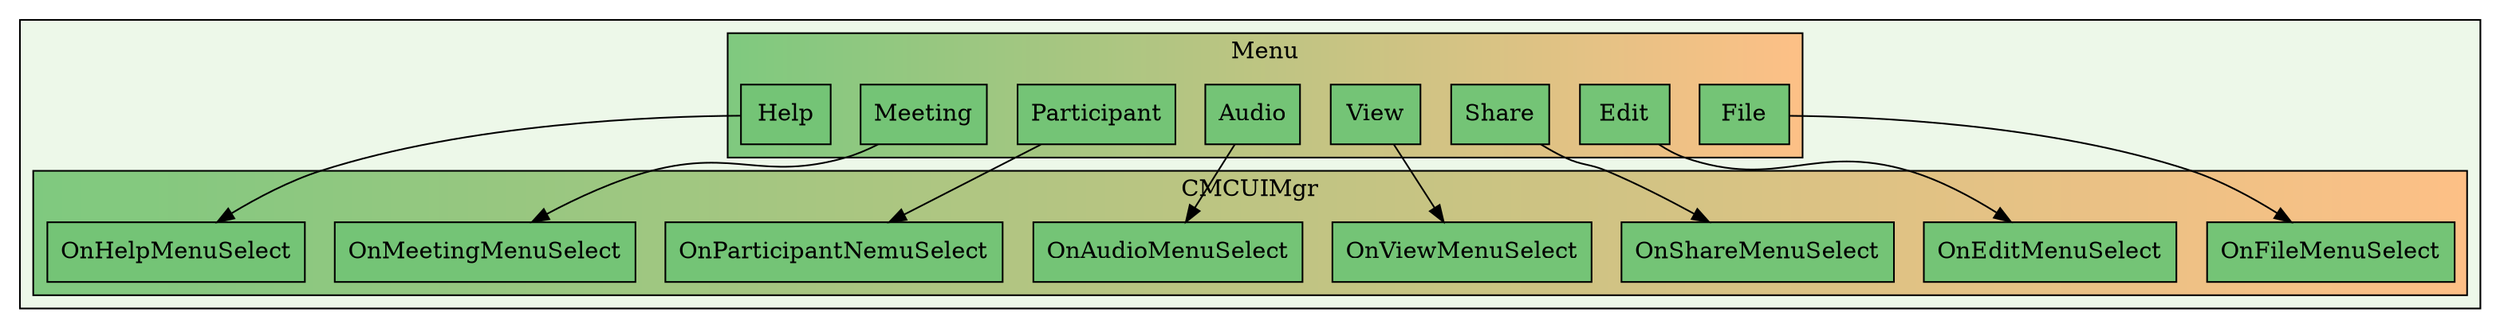 
digraph Menu {
rankdir=TB;
subgraph clusterUI {

style="striped"
bgcolor="#edf8e9"


subgraph clusterMenu {
label="Menu"
style="filled"
fillcolor="/accent3/1:/accent3/3"


"File" [ shape="box" , style=filled, fillcolor="#74c476" ] ;
"Edit" [ shape="box" , style=filled, fillcolor="#74c476" ] ;
"Share" [ shape="box" , style=filled, fillcolor="#74c476" ] ;
"View" [ shape="box" , style=filled, fillcolor="#74c476" ] ;
"Audio" [ shape="box" , style=filled, fillcolor="#74c476" ] ;
"Participant" [ shape="box" , style=filled, fillcolor="#74c476" ] ;
"Meeting" [ shape="box" , style=filled, fillcolor="#74c476" ] ;
"Help" [ shape="box" , style=filled, fillcolor="#74c476" ] ;
}

subgraph clusterCMCUIMgr {
label="CMCUIMgr"
style="filled"
fillcolor="/accent3/1:/accent3/3"


"OnFileMenuSelect" [ shape="box" , style=filled, fillcolor="#74c476" ] ;
"OnEditMenuSelect" [ shape="box" , style=filled, fillcolor="#74c476" ] ;
"OnShareMenuSelect" [ shape="box" , style=filled, fillcolor="#74c476" ] ;
"OnViewMenuSelect" [ shape="box" , style=filled, fillcolor="#74c476" ] ;
"OnAudioMenuSelect" [ shape="box" , style=filled, fillcolor="#74c476" ] ;
"OnParticipantNemuSelect" [ shape="box" , style=filled, fillcolor="#74c476" ] ;
"OnMeetingMenuSelect" [ shape="box" , style=filled, fillcolor="#74c476" ] ;
"OnHelpMenuSelect" [ shape="box" , style=filled, fillcolor="#74c476" ] ;
}


"File" -> "OnFileMenuSelect" ;
"Edit" -> "OnEditMenuSelect" ;
"Share" -> "OnShareMenuSelect" ;
"View" -> "OnViewMenuSelect" ;
"Audio" -> "OnAudioMenuSelect" ;
"Participant" -> "OnParticipantNemuSelect" ;
"Meeting" -> "OnMeetingMenuSelect" ;
"Help" -> "OnHelpMenuSelect" ;
}
}
